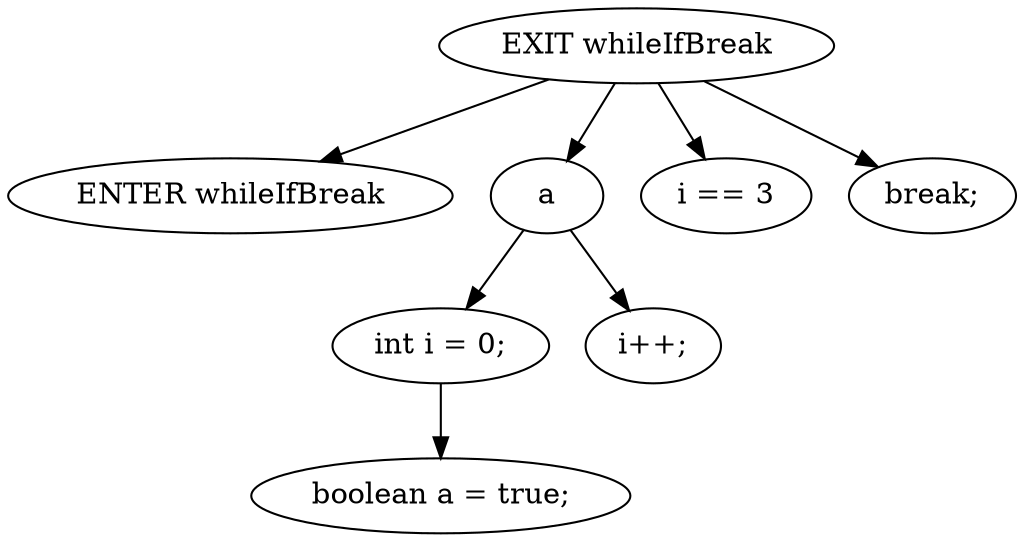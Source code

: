 digraph G {
  0 [ label="ENTER whileIfBreak" ];
  1 [ label="EXIT whileIfBreak" ];
  2 [ label="boolean a = true;" ];
  3 [ label="int i = 0;" ];
  4 [ label="a" ];
  5 [ label="i == 3" ];
  6 [ label="break;" ];
  7 [ label="i++;" ];
  4 -> 7;
  1 -> 6;
  1 -> 0;
  3 -> 2;
  1 -> 5;
  4 -> 3;
  1 -> 4;
}

